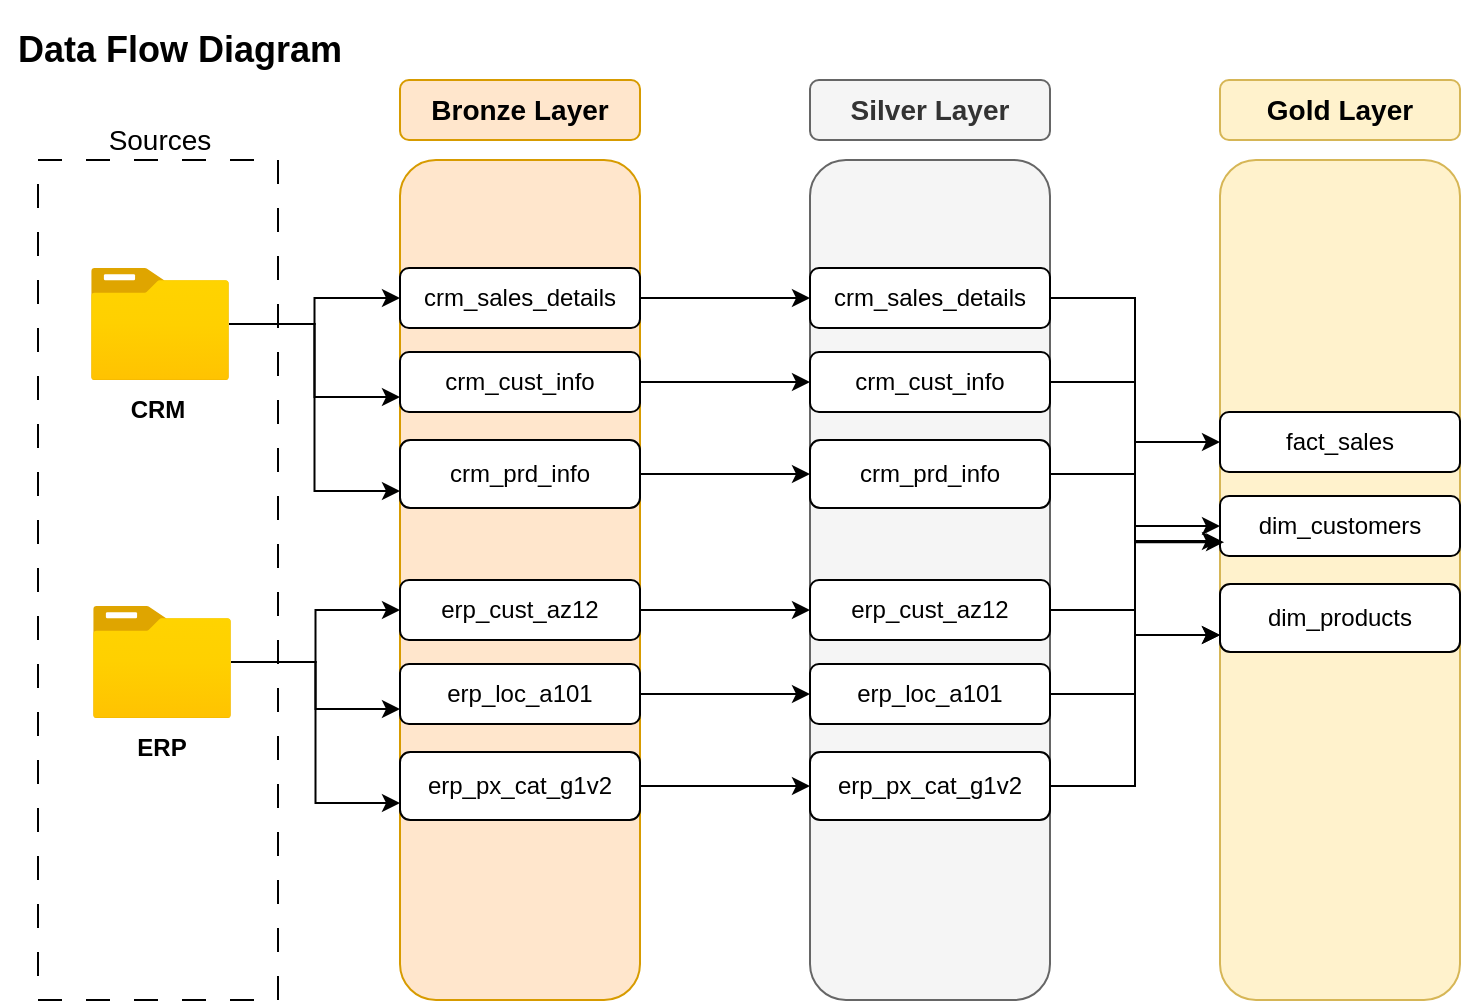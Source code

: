 <mxfile version="27.0.5">
  <diagram name="Page-1" id="xlbXVpdazur4I2x0Cjj9">
    <mxGraphModel dx="772" dy="509" grid="1" gridSize="10" guides="1" tooltips="1" connect="1" arrows="1" fold="1" page="1" pageScale="1" pageWidth="850" pageHeight="1100" math="0" shadow="0">
      <root>
        <mxCell id="0" />
        <mxCell id="1" parent="0" />
        <mxCell id="K_P_qVJTJkzLleydtze7-1" value="&lt;b&gt;&lt;font style=&quot;font-size: 18px;&quot;&gt;Data Flow Diagram&lt;/font&gt;&lt;/b&gt;" style="text;html=1;align=center;verticalAlign=middle;whiteSpace=wrap;rounded=0;" parent="1" vertex="1">
          <mxGeometry x="20" y="10" width="180" height="50" as="geometry" />
        </mxCell>
        <mxCell id="K_P_qVJTJkzLleydtze7-2" value="" style="rounded=0;whiteSpace=wrap;html=1;fillColor=none;dashed=1;dashPattern=12 12;" parent="1" vertex="1">
          <mxGeometry x="39" y="90" width="120" height="420" as="geometry" />
        </mxCell>
        <mxCell id="K_P_qVJTJkzLleydtze7-4" value="&lt;font style=&quot;font-size: 14px;&quot;&gt;Sources&lt;/font&gt;" style="rounded=0;whiteSpace=wrap;html=1;fillColor=none;dashed=1;dashPattern=12 12;strokeColor=none;" parent="1" vertex="1">
          <mxGeometry x="40" y="50" width="120" height="60" as="geometry" />
        </mxCell>
        <mxCell id="K_P_qVJTJkzLleydtze7-16" style="edgeStyle=orthogonalEdgeStyle;rounded=0;orthogonalLoop=1;jettySize=auto;html=1;entryX=0;entryY=0.5;entryDx=0;entryDy=0;" parent="1" source="K_P_qVJTJkzLleydtze7-5" target="K_P_qVJTJkzLleydtze7-12" edge="1">
          <mxGeometry relative="1" as="geometry" />
        </mxCell>
        <mxCell id="K_P_qVJTJkzLleydtze7-17" style="edgeStyle=orthogonalEdgeStyle;rounded=0;orthogonalLoop=1;jettySize=auto;html=1;entryX=0;entryY=0.75;entryDx=0;entryDy=0;" parent="1" source="K_P_qVJTJkzLleydtze7-5" target="K_P_qVJTJkzLleydtze7-13" edge="1">
          <mxGeometry relative="1" as="geometry" />
        </mxCell>
        <mxCell id="K_P_qVJTJkzLleydtze7-18" style="edgeStyle=orthogonalEdgeStyle;rounded=0;orthogonalLoop=1;jettySize=auto;html=1;entryX=0;entryY=0.75;entryDx=0;entryDy=0;" parent="1" source="K_P_qVJTJkzLleydtze7-5" target="K_P_qVJTJkzLleydtze7-15" edge="1">
          <mxGeometry relative="1" as="geometry" />
        </mxCell>
        <mxCell id="K_P_qVJTJkzLleydtze7-5" value="" style="image;aspect=fixed;html=1;points=[];align=center;fontSize=12;image=img/lib/azure2/general/Folder_Blank.svg;" parent="1" vertex="1">
          <mxGeometry x="65.5" y="144" width="69" height="56.0" as="geometry" />
        </mxCell>
        <mxCell id="K_P_qVJTJkzLleydtze7-23" style="edgeStyle=orthogonalEdgeStyle;rounded=0;orthogonalLoop=1;jettySize=auto;html=1;" parent="1" source="K_P_qVJTJkzLleydtze7-6" target="K_P_qVJTJkzLleydtze7-20" edge="1">
          <mxGeometry relative="1" as="geometry" />
        </mxCell>
        <mxCell id="K_P_qVJTJkzLleydtze7-24" style="edgeStyle=orthogonalEdgeStyle;rounded=0;orthogonalLoop=1;jettySize=auto;html=1;entryX=0;entryY=0.75;entryDx=0;entryDy=0;" parent="1" source="K_P_qVJTJkzLleydtze7-6" target="K_P_qVJTJkzLleydtze7-21" edge="1">
          <mxGeometry relative="1" as="geometry" />
        </mxCell>
        <mxCell id="K_P_qVJTJkzLleydtze7-25" style="edgeStyle=orthogonalEdgeStyle;rounded=0;orthogonalLoop=1;jettySize=auto;html=1;entryX=0;entryY=0.75;entryDx=0;entryDy=0;" parent="1" source="K_P_qVJTJkzLleydtze7-6" target="K_P_qVJTJkzLleydtze7-22" edge="1">
          <mxGeometry relative="1" as="geometry" />
        </mxCell>
        <mxCell id="K_P_qVJTJkzLleydtze7-6" value="" style="image;aspect=fixed;html=1;points=[];align=center;fontSize=12;image=img/lib/azure2/general/Folder_Blank.svg;" parent="1" vertex="1">
          <mxGeometry x="66.5" y="313" width="69" height="56.0" as="geometry" />
        </mxCell>
        <mxCell id="K_P_qVJTJkzLleydtze7-7" value="&lt;b&gt;CRM&lt;/b&gt;" style="text;html=1;align=center;verticalAlign=middle;whiteSpace=wrap;rounded=0;" parent="1" vertex="1">
          <mxGeometry x="69" y="200" width="60" height="30" as="geometry" />
        </mxCell>
        <mxCell id="K_P_qVJTJkzLleydtze7-8" value="&lt;b&gt;ERP&lt;/b&gt;" style="text;html=1;align=center;verticalAlign=middle;whiteSpace=wrap;rounded=0;" parent="1" vertex="1">
          <mxGeometry x="71" y="369" width="60" height="30" as="geometry" />
        </mxCell>
        <mxCell id="K_P_qVJTJkzLleydtze7-10" value="" style="rounded=1;whiteSpace=wrap;html=1;fillColor=#ffe6cc;strokeColor=#d79b00;" parent="1" vertex="1">
          <mxGeometry x="220" y="90" width="120" height="420" as="geometry" />
        </mxCell>
        <mxCell id="K_P_qVJTJkzLleydtze7-11" value="&lt;b&gt;&lt;font style=&quot;font-size: 14px;&quot;&gt;Bronze Layer&lt;/font&gt;&lt;/b&gt;" style="rounded=1;whiteSpace=wrap;html=1;fillColor=#ffe6cc;strokeColor=#d79b00;" parent="1" vertex="1">
          <mxGeometry x="220" y="50" width="120" height="30" as="geometry" />
        </mxCell>
        <mxCell id="fOnxpY9jALnHXvLnqgOA-9" style="edgeStyle=orthogonalEdgeStyle;rounded=0;orthogonalLoop=1;jettySize=auto;html=1;entryX=0;entryY=0.5;entryDx=0;entryDy=0;" parent="1" source="K_P_qVJTJkzLleydtze7-12" target="fOnxpY9jALnHXvLnqgOA-3" edge="1">
          <mxGeometry relative="1" as="geometry" />
        </mxCell>
        <mxCell id="K_P_qVJTJkzLleydtze7-12" value="crm_sales_details" style="rounded=1;whiteSpace=wrap;html=1;" parent="1" vertex="1">
          <mxGeometry x="220" y="144" width="120" height="30" as="geometry" />
        </mxCell>
        <mxCell id="fOnxpY9jALnHXvLnqgOA-10" style="edgeStyle=orthogonalEdgeStyle;rounded=0;orthogonalLoop=1;jettySize=auto;html=1;entryX=0;entryY=0.5;entryDx=0;entryDy=0;" parent="1" source="K_P_qVJTJkzLleydtze7-13" target="fOnxpY9jALnHXvLnqgOA-4" edge="1">
          <mxGeometry relative="1" as="geometry" />
        </mxCell>
        <mxCell id="K_P_qVJTJkzLleydtze7-13" value="crm_cust_info" style="rounded=1;whiteSpace=wrap;html=1;" parent="1" vertex="1">
          <mxGeometry x="220" y="186" width="120" height="30" as="geometry" />
        </mxCell>
        <mxCell id="fOnxpY9jALnHXvLnqgOA-12" style="edgeStyle=orthogonalEdgeStyle;rounded=0;orthogonalLoop=1;jettySize=auto;html=1;entryX=0;entryY=0.5;entryDx=0;entryDy=0;" parent="1" source="K_P_qVJTJkzLleydtze7-15" target="fOnxpY9jALnHXvLnqgOA-5" edge="1">
          <mxGeometry relative="1" as="geometry" />
        </mxCell>
        <mxCell id="K_P_qVJTJkzLleydtze7-15" value="crm_prd_info" style="rounded=1;whiteSpace=wrap;html=1;" parent="1" vertex="1">
          <mxGeometry x="220" y="230" width="120" height="34" as="geometry" />
        </mxCell>
        <mxCell id="fOnxpY9jALnHXvLnqgOA-13" style="edgeStyle=orthogonalEdgeStyle;rounded=0;orthogonalLoop=1;jettySize=auto;html=1;entryX=0;entryY=0.5;entryDx=0;entryDy=0;" parent="1" source="K_P_qVJTJkzLleydtze7-20" target="fOnxpY9jALnHXvLnqgOA-6" edge="1">
          <mxGeometry relative="1" as="geometry" />
        </mxCell>
        <mxCell id="K_P_qVJTJkzLleydtze7-20" value="erp_cust_az12" style="rounded=1;whiteSpace=wrap;html=1;" parent="1" vertex="1">
          <mxGeometry x="220" y="300" width="120" height="30" as="geometry" />
        </mxCell>
        <mxCell id="fOnxpY9jALnHXvLnqgOA-14" style="edgeStyle=orthogonalEdgeStyle;rounded=0;orthogonalLoop=1;jettySize=auto;html=1;entryX=0;entryY=0.5;entryDx=0;entryDy=0;" parent="1" source="K_P_qVJTJkzLleydtze7-21" target="fOnxpY9jALnHXvLnqgOA-7" edge="1">
          <mxGeometry relative="1" as="geometry" />
        </mxCell>
        <mxCell id="K_P_qVJTJkzLleydtze7-21" value="erp_loc_a101" style="rounded=1;whiteSpace=wrap;html=1;" parent="1" vertex="1">
          <mxGeometry x="220" y="342" width="120" height="30" as="geometry" />
        </mxCell>
        <mxCell id="fOnxpY9jALnHXvLnqgOA-15" style="edgeStyle=orthogonalEdgeStyle;rounded=0;orthogonalLoop=1;jettySize=auto;html=1;entryX=0;entryY=0.5;entryDx=0;entryDy=0;" parent="1" source="K_P_qVJTJkzLleydtze7-22" target="fOnxpY9jALnHXvLnqgOA-8" edge="1">
          <mxGeometry relative="1" as="geometry" />
        </mxCell>
        <mxCell id="K_P_qVJTJkzLleydtze7-22" value="erp_px_cat_g1v2" style="rounded=1;whiteSpace=wrap;html=1;" parent="1" vertex="1">
          <mxGeometry x="220" y="386" width="120" height="34" as="geometry" />
        </mxCell>
        <mxCell id="fOnxpY9jALnHXvLnqgOA-1" value="" style="rounded=1;whiteSpace=wrap;html=1;fillColor=#f5f5f5;strokeColor=#666666;fontColor=#333333;" parent="1" vertex="1">
          <mxGeometry x="425" y="90" width="120" height="420" as="geometry" />
        </mxCell>
        <mxCell id="fOnxpY9jALnHXvLnqgOA-2" value="&lt;b&gt;&lt;font style=&quot;font-size: 14px;&quot;&gt;Silver Layer&lt;/font&gt;&lt;/b&gt;" style="rounded=1;whiteSpace=wrap;html=1;fillColor=#f5f5f5;strokeColor=#666666;fontColor=#333333;" parent="1" vertex="1">
          <mxGeometry x="425" y="50" width="120" height="30" as="geometry" />
        </mxCell>
        <mxCell id="3tl_w6-xDaAqWn9mnJ_L-14" style="edgeStyle=orthogonalEdgeStyle;rounded=0;orthogonalLoop=1;jettySize=auto;html=1;entryX=0;entryY=0.5;entryDx=0;entryDy=0;jumpStyle=gap;jumpSize=10;" edge="1" parent="1" source="fOnxpY9jALnHXvLnqgOA-3" target="3tl_w6-xDaAqWn9mnJ_L-5">
          <mxGeometry relative="1" as="geometry" />
        </mxCell>
        <mxCell id="fOnxpY9jALnHXvLnqgOA-3" value="crm_sales_details" style="rounded=1;whiteSpace=wrap;html=1;" parent="1" vertex="1">
          <mxGeometry x="425" y="144" width="120" height="30" as="geometry" />
        </mxCell>
        <mxCell id="3tl_w6-xDaAqWn9mnJ_L-11" style="edgeStyle=orthogonalEdgeStyle;rounded=0;orthogonalLoop=1;jettySize=auto;html=1;entryX=0;entryY=0.75;entryDx=0;entryDy=0;jumpStyle=gap;jumpSize=10;" edge="1" parent="1" source="fOnxpY9jALnHXvLnqgOA-4" target="3tl_w6-xDaAqWn9mnJ_L-6">
          <mxGeometry relative="1" as="geometry" />
        </mxCell>
        <mxCell id="fOnxpY9jALnHXvLnqgOA-4" value="crm_cust_info" style="rounded=1;whiteSpace=wrap;html=1;" parent="1" vertex="1">
          <mxGeometry x="425" y="186" width="120" height="30" as="geometry" />
        </mxCell>
        <mxCell id="3tl_w6-xDaAqWn9mnJ_L-16" style="edgeStyle=orthogonalEdgeStyle;rounded=0;orthogonalLoop=1;jettySize=auto;html=1;entryX=0;entryY=0.75;entryDx=0;entryDy=0;jumpStyle=gap;jumpSize=10;" edge="1" parent="1" source="fOnxpY9jALnHXvLnqgOA-5" target="3tl_w6-xDaAqWn9mnJ_L-7">
          <mxGeometry relative="1" as="geometry" />
        </mxCell>
        <mxCell id="fOnxpY9jALnHXvLnqgOA-5" value="crm_prd_info" style="rounded=1;whiteSpace=wrap;html=1;" parent="1" vertex="1">
          <mxGeometry x="425" y="230" width="120" height="34" as="geometry" />
        </mxCell>
        <mxCell id="3tl_w6-xDaAqWn9mnJ_L-12" style="edgeStyle=orthogonalEdgeStyle;rounded=0;orthogonalLoop=1;jettySize=auto;html=1;entryX=0;entryY=0.5;entryDx=0;entryDy=0;jumpStyle=gap;jumpSize=10;" edge="1" parent="1" source="fOnxpY9jALnHXvLnqgOA-6" target="3tl_w6-xDaAqWn9mnJ_L-6">
          <mxGeometry relative="1" as="geometry" />
        </mxCell>
        <mxCell id="fOnxpY9jALnHXvLnqgOA-6" value="erp_cust_az12" style="rounded=1;whiteSpace=wrap;html=1;" parent="1" vertex="1">
          <mxGeometry x="425" y="300" width="120" height="30" as="geometry" />
        </mxCell>
        <mxCell id="fOnxpY9jALnHXvLnqgOA-7" value="erp_loc_a101" style="rounded=1;whiteSpace=wrap;html=1;" parent="1" vertex="1">
          <mxGeometry x="425" y="342" width="120" height="30" as="geometry" />
        </mxCell>
        <mxCell id="3tl_w6-xDaAqWn9mnJ_L-15" style="edgeStyle=orthogonalEdgeStyle;rounded=0;orthogonalLoop=1;jettySize=auto;html=1;entryX=0;entryY=0.75;entryDx=0;entryDy=0;jumpStyle=gap;jumpSize=10;" edge="1" parent="1" source="fOnxpY9jALnHXvLnqgOA-8" target="3tl_w6-xDaAqWn9mnJ_L-7">
          <mxGeometry relative="1" as="geometry" />
        </mxCell>
        <mxCell id="fOnxpY9jALnHXvLnqgOA-8" value="erp_px_cat_g1v2" style="rounded=1;whiteSpace=wrap;html=1;" parent="1" vertex="1">
          <mxGeometry x="425" y="386" width="120" height="34" as="geometry" />
        </mxCell>
        <mxCell id="3tl_w6-xDaAqWn9mnJ_L-3" value="" style="rounded=1;whiteSpace=wrap;html=1;fillColor=#fff2cc;strokeColor=#d6b656;" vertex="1" parent="1">
          <mxGeometry x="630" y="90" width="120" height="420" as="geometry" />
        </mxCell>
        <mxCell id="3tl_w6-xDaAqWn9mnJ_L-4" value="&lt;b&gt;&lt;font style=&quot;font-size: 14px;&quot;&gt;Gold Layer&lt;/font&gt;&lt;/b&gt;" style="rounded=1;whiteSpace=wrap;html=1;fillColor=#fff2cc;strokeColor=#d6b656;" vertex="1" parent="1">
          <mxGeometry x="630" y="50" width="120" height="30" as="geometry" />
        </mxCell>
        <mxCell id="3tl_w6-xDaAqWn9mnJ_L-5" value="fact_sales" style="rounded=1;whiteSpace=wrap;html=1;" vertex="1" parent="1">
          <mxGeometry x="630" y="216" width="120" height="30" as="geometry" />
        </mxCell>
        <mxCell id="3tl_w6-xDaAqWn9mnJ_L-6" value="dim_customers" style="rounded=1;whiteSpace=wrap;html=1;" vertex="1" parent="1">
          <mxGeometry x="630" y="258" width="120" height="30" as="geometry" />
        </mxCell>
        <mxCell id="3tl_w6-xDaAqWn9mnJ_L-7" value="dim_products" style="rounded=1;whiteSpace=wrap;html=1;" vertex="1" parent="1">
          <mxGeometry x="630" y="302" width="120" height="34" as="geometry" />
        </mxCell>
        <mxCell id="3tl_w6-xDaAqWn9mnJ_L-13" style="edgeStyle=orthogonalEdgeStyle;rounded=0;orthogonalLoop=1;jettySize=auto;html=1;entryX=0.017;entryY=0.455;entryDx=0;entryDy=0;entryPerimeter=0;jumpStyle=gap;jumpSize=10;" edge="1" parent="1" source="fOnxpY9jALnHXvLnqgOA-7" target="3tl_w6-xDaAqWn9mnJ_L-3">
          <mxGeometry relative="1" as="geometry" />
        </mxCell>
      </root>
    </mxGraphModel>
  </diagram>
</mxfile>
